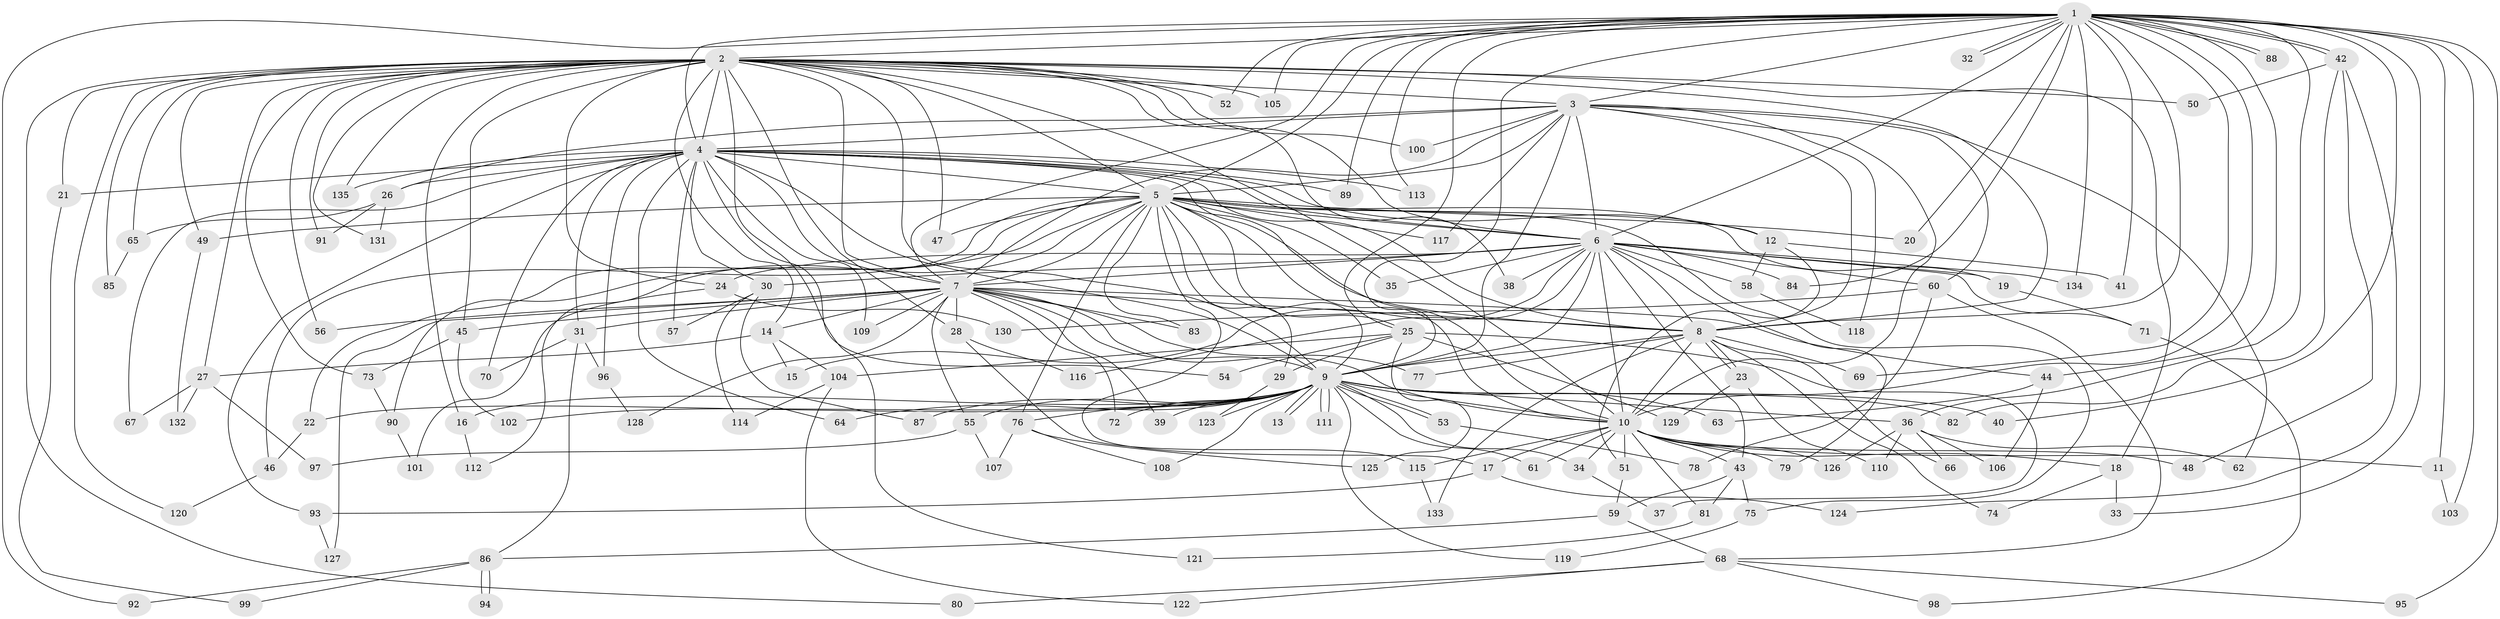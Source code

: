 // coarse degree distribution, {1: 0.275, 2: 0.525, 16: 0.025, 6: 0.025, 19: 0.025, 4: 0.025, 14: 0.025, 3: 0.025, 11: 0.025, 20: 0.025}
// Generated by graph-tools (version 1.1) at 2025/46/03/04/25 21:46:22]
// undirected, 135 vertices, 295 edges
graph export_dot {
graph [start="1"]
  node [color=gray90,style=filled];
  1;
  2;
  3;
  4;
  5;
  6;
  7;
  8;
  9;
  10;
  11;
  12;
  13;
  14;
  15;
  16;
  17;
  18;
  19;
  20;
  21;
  22;
  23;
  24;
  25;
  26;
  27;
  28;
  29;
  30;
  31;
  32;
  33;
  34;
  35;
  36;
  37;
  38;
  39;
  40;
  41;
  42;
  43;
  44;
  45;
  46;
  47;
  48;
  49;
  50;
  51;
  52;
  53;
  54;
  55;
  56;
  57;
  58;
  59;
  60;
  61;
  62;
  63;
  64;
  65;
  66;
  67;
  68;
  69;
  70;
  71;
  72;
  73;
  74;
  75;
  76;
  77;
  78;
  79;
  80;
  81;
  82;
  83;
  84;
  85;
  86;
  87;
  88;
  89;
  90;
  91;
  92;
  93;
  94;
  95;
  96;
  97;
  98;
  99;
  100;
  101;
  102;
  103;
  104;
  105;
  106;
  107;
  108;
  109;
  110;
  111;
  112;
  113;
  114;
  115;
  116;
  117;
  118;
  119;
  120;
  121;
  122;
  123;
  124;
  125;
  126;
  127;
  128;
  129;
  130;
  131;
  132;
  133;
  134;
  135;
  1 -- 2;
  1 -- 3;
  1 -- 4;
  1 -- 5;
  1 -- 6;
  1 -- 7;
  1 -- 8;
  1 -- 9;
  1 -- 10;
  1 -- 11;
  1 -- 20;
  1 -- 25;
  1 -- 32;
  1 -- 32;
  1 -- 33;
  1 -- 36;
  1 -- 40;
  1 -- 41;
  1 -- 42;
  1 -- 42;
  1 -- 44;
  1 -- 52;
  1 -- 69;
  1 -- 84;
  1 -- 88;
  1 -- 88;
  1 -- 89;
  1 -- 92;
  1 -- 95;
  1 -- 103;
  1 -- 105;
  1 -- 113;
  1 -- 134;
  2 -- 3;
  2 -- 4;
  2 -- 5;
  2 -- 6;
  2 -- 7;
  2 -- 8;
  2 -- 9;
  2 -- 10;
  2 -- 14;
  2 -- 16;
  2 -- 18;
  2 -- 21;
  2 -- 24;
  2 -- 27;
  2 -- 28;
  2 -- 38;
  2 -- 45;
  2 -- 47;
  2 -- 49;
  2 -- 50;
  2 -- 52;
  2 -- 56;
  2 -- 65;
  2 -- 73;
  2 -- 80;
  2 -- 85;
  2 -- 91;
  2 -- 100;
  2 -- 105;
  2 -- 120;
  2 -- 121;
  2 -- 131;
  2 -- 135;
  3 -- 4;
  3 -- 5;
  3 -- 6;
  3 -- 7;
  3 -- 8;
  3 -- 9;
  3 -- 10;
  3 -- 26;
  3 -- 60;
  3 -- 62;
  3 -- 100;
  3 -- 117;
  3 -- 118;
  4 -- 5;
  4 -- 6;
  4 -- 7;
  4 -- 8;
  4 -- 9;
  4 -- 10;
  4 -- 12;
  4 -- 21;
  4 -- 26;
  4 -- 30;
  4 -- 31;
  4 -- 54;
  4 -- 57;
  4 -- 64;
  4 -- 67;
  4 -- 70;
  4 -- 89;
  4 -- 93;
  4 -- 96;
  4 -- 109;
  4 -- 113;
  4 -- 135;
  5 -- 6;
  5 -- 7;
  5 -- 8;
  5 -- 9;
  5 -- 10;
  5 -- 12;
  5 -- 17;
  5 -- 19;
  5 -- 20;
  5 -- 22;
  5 -- 25;
  5 -- 29;
  5 -- 35;
  5 -- 46;
  5 -- 47;
  5 -- 49;
  5 -- 75;
  5 -- 76;
  5 -- 83;
  5 -- 90;
  5 -- 112;
  5 -- 117;
  6 -- 7;
  6 -- 8;
  6 -- 9;
  6 -- 10;
  6 -- 15;
  6 -- 19;
  6 -- 24;
  6 -- 30;
  6 -- 35;
  6 -- 38;
  6 -- 43;
  6 -- 58;
  6 -- 60;
  6 -- 71;
  6 -- 79;
  6 -- 84;
  6 -- 116;
  6 -- 134;
  7 -- 8;
  7 -- 9;
  7 -- 10;
  7 -- 14;
  7 -- 28;
  7 -- 31;
  7 -- 39;
  7 -- 44;
  7 -- 45;
  7 -- 55;
  7 -- 56;
  7 -- 72;
  7 -- 77;
  7 -- 83;
  7 -- 109;
  7 -- 127;
  7 -- 128;
  8 -- 9;
  8 -- 10;
  8 -- 23;
  8 -- 23;
  8 -- 66;
  8 -- 69;
  8 -- 74;
  8 -- 77;
  8 -- 133;
  9 -- 10;
  9 -- 13;
  9 -- 13;
  9 -- 16;
  9 -- 22;
  9 -- 34;
  9 -- 36;
  9 -- 39;
  9 -- 40;
  9 -- 53;
  9 -- 53;
  9 -- 55;
  9 -- 61;
  9 -- 63;
  9 -- 64;
  9 -- 72;
  9 -- 76;
  9 -- 82;
  9 -- 87;
  9 -- 102;
  9 -- 108;
  9 -- 111;
  9 -- 111;
  9 -- 119;
  9 -- 123;
  10 -- 11;
  10 -- 17;
  10 -- 18;
  10 -- 34;
  10 -- 43;
  10 -- 48;
  10 -- 51;
  10 -- 61;
  10 -- 79;
  10 -- 81;
  10 -- 115;
  10 -- 126;
  11 -- 103;
  12 -- 41;
  12 -- 51;
  12 -- 58;
  14 -- 15;
  14 -- 27;
  14 -- 104;
  16 -- 112;
  17 -- 93;
  17 -- 124;
  18 -- 33;
  18 -- 74;
  19 -- 71;
  21 -- 99;
  22 -- 46;
  23 -- 110;
  23 -- 129;
  24 -- 101;
  24 -- 130;
  25 -- 29;
  25 -- 37;
  25 -- 54;
  25 -- 104;
  25 -- 125;
  25 -- 129;
  26 -- 65;
  26 -- 91;
  26 -- 131;
  27 -- 67;
  27 -- 97;
  27 -- 132;
  28 -- 115;
  28 -- 116;
  29 -- 123;
  30 -- 57;
  30 -- 87;
  30 -- 114;
  31 -- 70;
  31 -- 86;
  31 -- 96;
  34 -- 37;
  36 -- 62;
  36 -- 66;
  36 -- 106;
  36 -- 110;
  36 -- 126;
  42 -- 48;
  42 -- 50;
  42 -- 82;
  42 -- 124;
  43 -- 59;
  43 -- 75;
  43 -- 81;
  44 -- 63;
  44 -- 106;
  45 -- 73;
  45 -- 102;
  46 -- 120;
  49 -- 132;
  51 -- 59;
  53 -- 78;
  55 -- 97;
  55 -- 107;
  58 -- 118;
  59 -- 68;
  59 -- 86;
  60 -- 68;
  60 -- 78;
  60 -- 130;
  65 -- 85;
  68 -- 80;
  68 -- 95;
  68 -- 98;
  68 -- 122;
  71 -- 98;
  73 -- 90;
  75 -- 119;
  76 -- 107;
  76 -- 108;
  76 -- 125;
  81 -- 121;
  86 -- 92;
  86 -- 94;
  86 -- 94;
  86 -- 99;
  90 -- 101;
  93 -- 127;
  96 -- 128;
  104 -- 114;
  104 -- 122;
  115 -- 133;
}
